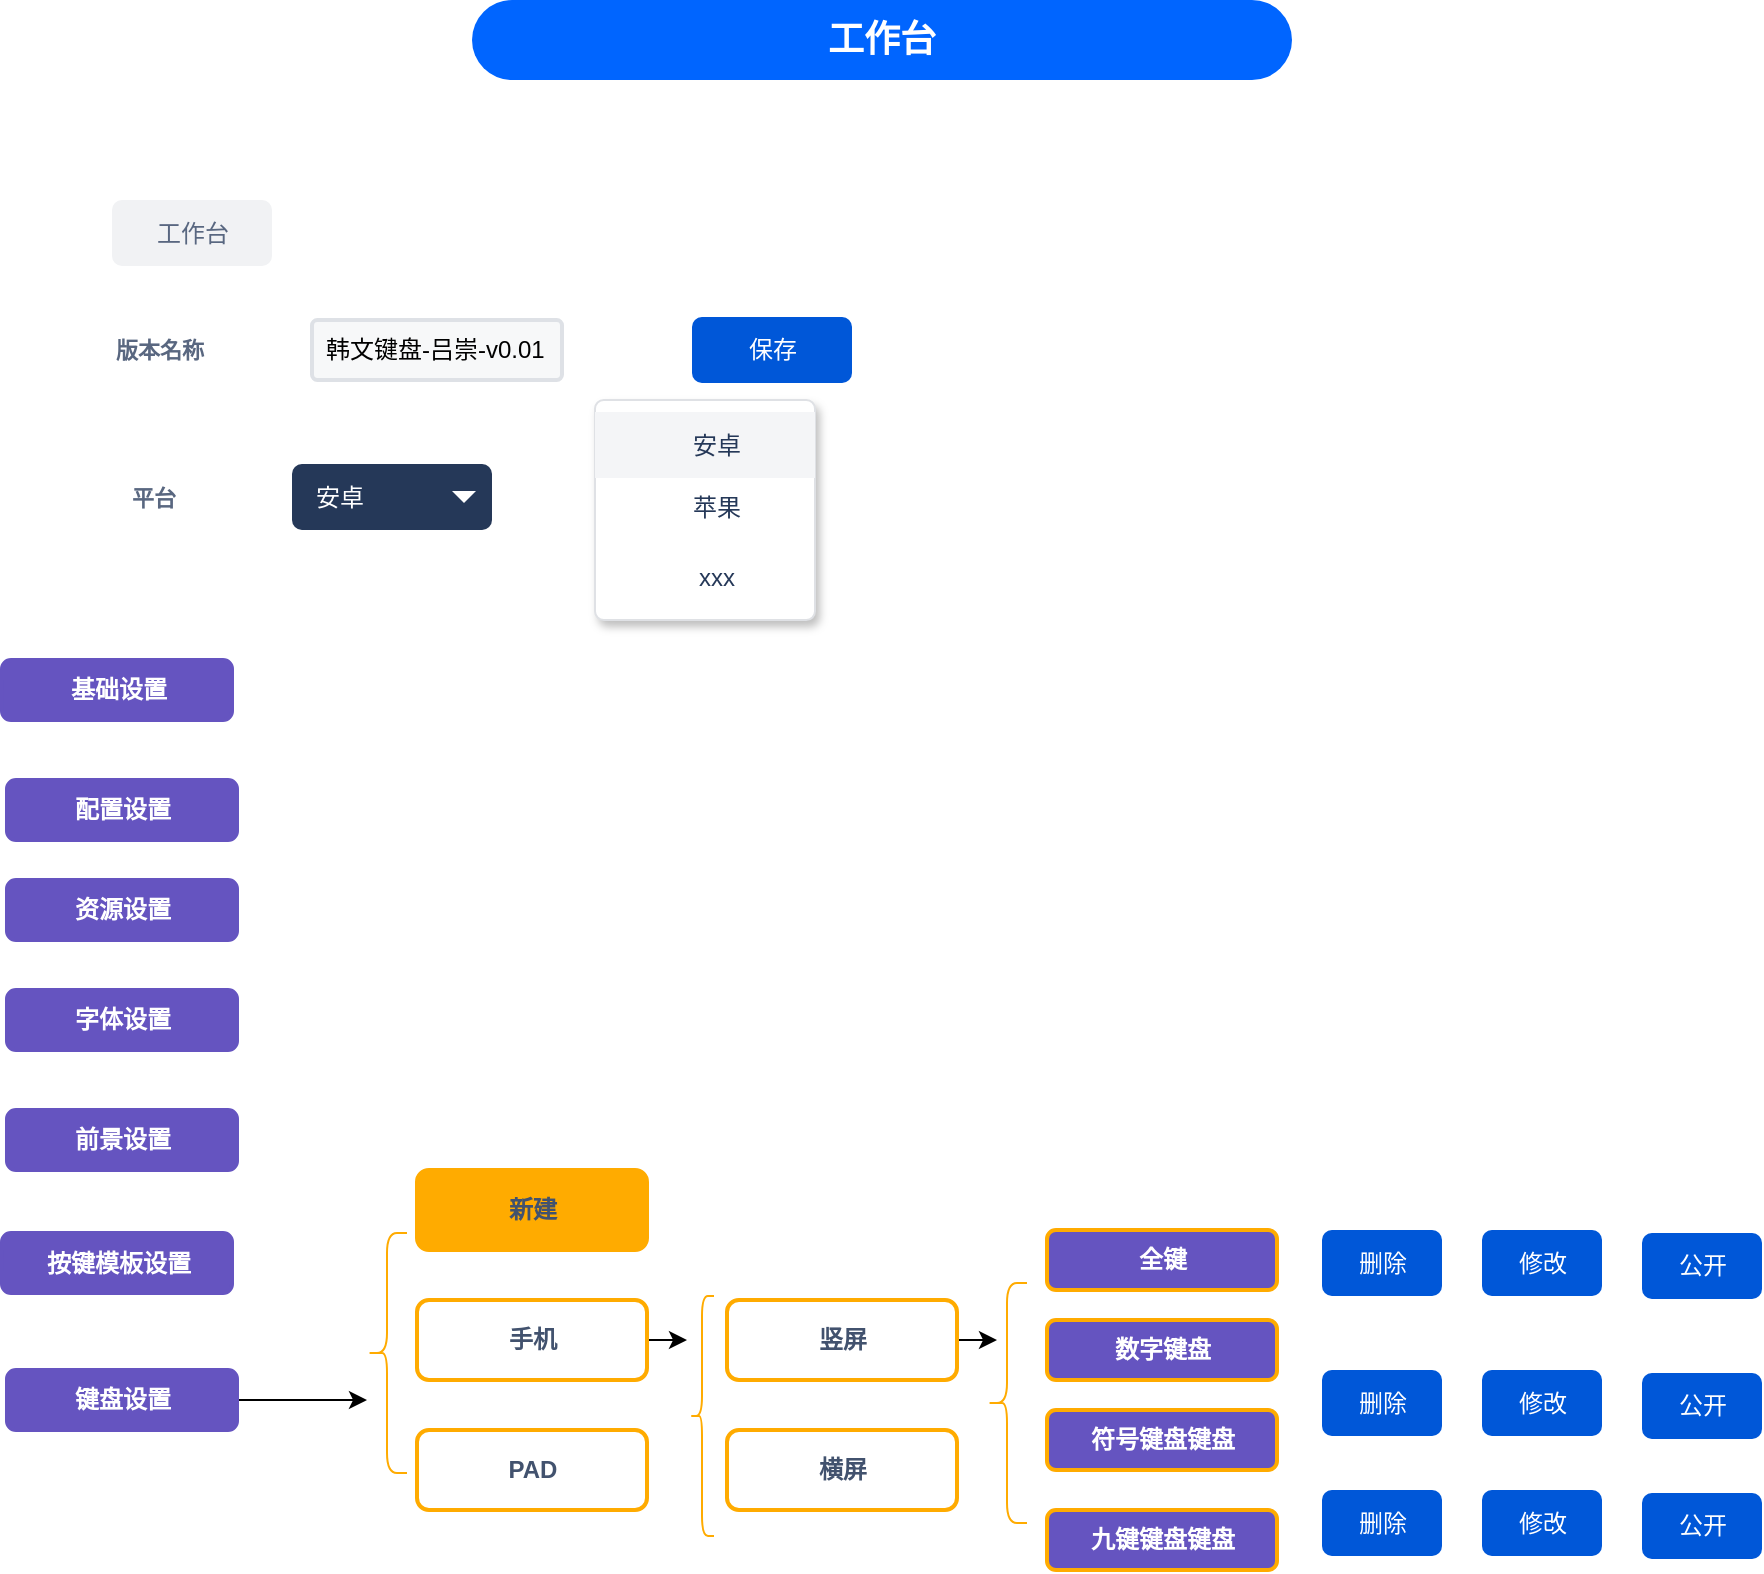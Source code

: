 <mxfile version="12.5.4" type="github">
  <diagram id="4SOQRiWlkUt7vbGKZp-k" name="第 1 页">
    <mxGraphModel dx="766" dy="324" grid="1" gridSize="10" guides="1" tooltips="1" connect="1" arrows="1" fold="1" page="1" pageScale="1" pageWidth="2339" pageHeight="3300" math="0" shadow="0">
      <root>
        <mxCell id="0"/>
        <mxCell id="1" parent="0"/>
        <mxCell id="qqPKt2ZozTsFfwZ2fv8y-1" value="工作台" style="rounded=1;fillColor=#0065FF;strokeColor=none;html=1;fontColor=#ffffff;align=center;verticalAlign=middle;whiteSpace=wrap;fontSize=18;fontStyle=1;arcSize=50" parent="1" vertex="1">
          <mxGeometry x="260" y="40" width="410" height="40" as="geometry"/>
        </mxCell>
        <mxCell id="qqPKt2ZozTsFfwZ2fv8y-3" value="韩文键盘-吕崇-v0.01" style="rounded=1;arcSize=9;fillColor=#F7F8F9;align=left;spacingLeft=5;strokeColor=#DEE1E6;html=1;strokeWidth=2;fontSize=12" parent="1" vertex="1">
          <mxGeometry x="180" y="200" width="125" height="30" as="geometry"/>
        </mxCell>
        <mxCell id="qqPKt2ZozTsFfwZ2fv8y-4" value="版本名称" style="fillColor=none;strokeColor=none;html=1;fontSize=11;fontStyle=0;align=left;fontColor=#596780;fontStyle=1;fontSize=11" parent="1" vertex="1">
          <mxGeometry x="80" y="205" width="60" height="20" as="geometry"/>
        </mxCell>
        <mxCell id="qqPKt2ZozTsFfwZ2fv8y-7" value="保存" style="rounded=1;fillColor=#0057D8;align=center;strokeColor=none;html=1;fontColor=#ffffff;fontSize=12" parent="1" vertex="1">
          <mxGeometry x="370" y="198.5" width="80" height="33" as="geometry"/>
        </mxCell>
        <mxCell id="qqPKt2ZozTsFfwZ2fv8y-8" value="工作台" style="rounded=1;align=center;fillColor=#F1F2F4;strokeColor=none;html=1;fontColor=#596780;fontSize=12" parent="1" vertex="1">
          <mxGeometry x="80" y="140" width="80" height="33" as="geometry"/>
        </mxCell>
        <mxCell id="qqPKt2ZozTsFfwZ2fv8y-9" value="资源设置" style="dashed=0;html=1;rounded=1;fillColor=#6554C0;strokeColor=#6554C0;fontSize=12;align=center;fontStyle=1;strokeWidth=2;fontColor=#ffffff" parent="1" vertex="1">
          <mxGeometry x="27.5" y="480" width="115" height="30" as="geometry"/>
        </mxCell>
        <mxCell id="qqPKt2ZozTsFfwZ2fv8y-10" value="前景设置" style="dashed=0;html=1;rounded=1;fillColor=#6554C0;strokeColor=#6554C0;fontSize=12;align=center;fontStyle=1;strokeWidth=2;fontColor=#ffffff" parent="1" vertex="1">
          <mxGeometry x="27.5" y="595" width="115" height="30" as="geometry"/>
        </mxCell>
        <mxCell id="qqPKt2ZozTsFfwZ2fv8y-11" value="字体设置" style="dashed=0;html=1;rounded=1;fillColor=#6554C0;strokeColor=#6554C0;fontSize=12;align=center;fontStyle=1;strokeWidth=2;fontColor=#ffffff" parent="1" vertex="1">
          <mxGeometry x="27.5" y="535" width="115" height="30" as="geometry"/>
        </mxCell>
        <mxCell id="qqPKt2ZozTsFfwZ2fv8y-12" value="基础设置" style="dashed=0;html=1;rounded=1;fillColor=#6554C0;strokeColor=#6554C0;fontSize=12;align=center;fontStyle=1;strokeWidth=2;fontColor=#ffffff" parent="1" vertex="1">
          <mxGeometry x="25" y="370" width="115" height="30" as="geometry"/>
        </mxCell>
        <mxCell id="qqPKt2ZozTsFfwZ2fv8y-20" style="edgeStyle=orthogonalEdgeStyle;rounded=0;orthogonalLoop=1;jettySize=auto;html=1;" parent="1" source="qqPKt2ZozTsFfwZ2fv8y-13" edge="1">
          <mxGeometry relative="1" as="geometry">
            <mxPoint x="207.5" y="740" as="targetPoint"/>
          </mxGeometry>
        </mxCell>
        <mxCell id="qqPKt2ZozTsFfwZ2fv8y-13" value="键盘设置" style="dashed=0;html=1;rounded=1;fillColor=#6554C0;strokeColor=#6554C0;fontSize=12;align=center;fontStyle=1;strokeWidth=2;fontColor=#ffffff" parent="1" vertex="1">
          <mxGeometry x="27.5" y="725" width="115" height="30" as="geometry"/>
        </mxCell>
        <mxCell id="qqPKt2ZozTsFfwZ2fv8y-22" style="edgeStyle=orthogonalEdgeStyle;rounded=0;orthogonalLoop=1;jettySize=auto;html=1;" parent="1" source="qqPKt2ZozTsFfwZ2fv8y-14" edge="1">
          <mxGeometry relative="1" as="geometry">
            <mxPoint x="522.5" y="710" as="targetPoint"/>
          </mxGeometry>
        </mxCell>
        <mxCell id="qqPKt2ZozTsFfwZ2fv8y-14" value="竖屏" style="dashed=0;html=1;rounded=1;strokeColor=#FFAB00;fontSize=12;align=center;fontStyle=1;strokeWidth=2;fontColor=#42526E" parent="1" vertex="1">
          <mxGeometry x="387.5" y="690" width="115" height="40" as="geometry"/>
        </mxCell>
        <mxCell id="qqPKt2ZozTsFfwZ2fv8y-15" value="横屏" style="dashed=0;html=1;rounded=1;strokeColor=#FFAB00;fontSize=12;align=center;fontStyle=1;strokeWidth=2;fontColor=#42526E" parent="1" vertex="1">
          <mxGeometry x="387.5" y="755" width="115" height="40" as="geometry"/>
        </mxCell>
        <mxCell id="qqPKt2ZozTsFfwZ2fv8y-16" value="全键" style="dashed=0;html=1;rounded=1;fillColor=#6554C0;strokeColor=#FFAB00;fontSize=12;align=center;fontStyle=1;strokeWidth=2;fontColor=#ffffff" parent="1" vertex="1">
          <mxGeometry x="547.5" y="655" width="115" height="30" as="geometry"/>
        </mxCell>
        <mxCell id="qqPKt2ZozTsFfwZ2fv8y-17" value="数字键盘" style="dashed=0;html=1;rounded=1;fillColor=#6554C0;strokeColor=#FFAB00;fontSize=12;align=center;fontStyle=1;strokeWidth=2;fontColor=#ffffff" parent="1" vertex="1">
          <mxGeometry x="547.5" y="700" width="115" height="30" as="geometry"/>
        </mxCell>
        <mxCell id="qqPKt2ZozTsFfwZ2fv8y-18" value="符号键盘键盘" style="dashed=0;html=1;rounded=1;fillColor=#6554C0;strokeColor=#FFAB00;fontSize=12;align=center;fontStyle=1;strokeWidth=2;fontColor=#ffffff" parent="1" vertex="1">
          <mxGeometry x="547.5" y="745" width="115" height="30" as="geometry"/>
        </mxCell>
        <mxCell id="qqPKt2ZozTsFfwZ2fv8y-19" value="九键键盘键盘" style="dashed=0;html=1;rounded=1;fillColor=#6554C0;strokeColor=#FFAB00;fontSize=12;align=center;fontStyle=1;strokeWidth=2;fontColor=#ffffff" parent="1" vertex="1">
          <mxGeometry x="547.5" y="795" width="115" height="30" as="geometry"/>
        </mxCell>
        <mxCell id="qqPKt2ZozTsFfwZ2fv8y-33" value="安卓" style="rounded=1;fillColor=#253858;strokeColor=none;html=1;fontColor=#ffffff;align=left;fontSize=12;spacingLeft=10" parent="1" vertex="1">
          <mxGeometry x="170" y="272" width="100" height="33" as="geometry"/>
        </mxCell>
        <mxCell id="qqPKt2ZozTsFfwZ2fv8y-34" value="" style="shape=triangle;direction=south;fillColor=#ffffff;strokeColor=none;html=1" parent="qqPKt2ZozTsFfwZ2fv8y-33" vertex="1">
          <mxGeometry x="1" y="0.5" width="12" height="6" relative="1" as="geometry">
            <mxPoint x="-20" y="-3" as="offset"/>
          </mxGeometry>
        </mxCell>
        <mxCell id="qqPKt2ZozTsFfwZ2fv8y-35" value="" style="rounded=1;fillColor=#ffffff;strokeColor=#DFE1E5;shadow=1;html=1;arcSize=4;align=center;" parent="1" vertex="1">
          <mxGeometry x="321.5" y="240" width="110" height="110" as="geometry"/>
        </mxCell>
        <mxCell id="qqPKt2ZozTsFfwZ2fv8y-36" value="安卓" style="rounded=0;fillColor=#F4F5F7;strokeColor=none;shadow=0;html=1;align=center;fontSize=12;spacingLeft=10;fontColor=#253858;resizeWidth=1" parent="qqPKt2ZozTsFfwZ2fv8y-35" vertex="1">
          <mxGeometry width="110" height="33" relative="1" as="geometry">
            <mxPoint y="6" as="offset"/>
          </mxGeometry>
        </mxCell>
        <mxCell id="qqPKt2ZozTsFfwZ2fv8y-37" value="苹果" style="rounded=0;fillColor=none;strokeColor=none;shadow=0;html=1;align=center;fontSize=12;spacingLeft=10;fontColor=#253858;resizeWidth=1" parent="qqPKt2ZozTsFfwZ2fv8y-35" vertex="1">
          <mxGeometry width="110" height="30" relative="1" as="geometry">
            <mxPoint y="39" as="offset"/>
          </mxGeometry>
        </mxCell>
        <mxCell id="qqPKt2ZozTsFfwZ2fv8y-38" value="xxx" style="rounded=0;fillColor=none;strokeColor=none;shadow=0;html=1;align=center;fontSize=12;spacingLeft=10;fontColor=#253858;resizeWidth=1" parent="qqPKt2ZozTsFfwZ2fv8y-35" vertex="1">
          <mxGeometry width="110" height="33" relative="1" as="geometry">
            <mxPoint y="72" as="offset"/>
          </mxGeometry>
        </mxCell>
        <mxCell id="qqPKt2ZozTsFfwZ2fv8y-39" value="平台" style="fillColor=none;strokeColor=none;html=1;fontSize=11;fontStyle=0;align=left;fontColor=#596780;fontStyle=1;fontSize=11" parent="1" vertex="1">
          <mxGeometry x="87.5" y="278.5" width="60" height="20" as="geometry"/>
        </mxCell>
        <mxCell id="qqPKt2ZozTsFfwZ2fv8y-40" value="新建" style="dashed=0;html=1;rounded=1;strokeColor=#FFAB00;fontSize=12;align=center;fontStyle=1;strokeWidth=2;fontColor=#42526E;fillColor=#FFAB00;" parent="1" vertex="1">
          <mxGeometry x="232.5" y="625" width="115" height="40" as="geometry"/>
        </mxCell>
        <mxCell id="qqPKt2ZozTsFfwZ2fv8y-41" value="删除" style="rounded=1;fillColor=#0057D8;align=center;strokeColor=none;html=1;fontColor=#ffffff;fontSize=12" parent="1" vertex="1">
          <mxGeometry x="685" y="655" width="60" height="33" as="geometry"/>
        </mxCell>
        <mxCell id="qqPKt2ZozTsFfwZ2fv8y-42" value="修改" style="rounded=1;fillColor=#0057D8;align=center;strokeColor=none;html=1;fontColor=#ffffff;fontSize=12" parent="1" vertex="1">
          <mxGeometry x="765" y="655" width="60" height="33" as="geometry"/>
        </mxCell>
        <mxCell id="qqPKt2ZozTsFfwZ2fv8y-43" value="删除" style="rounded=1;fillColor=#0057D8;align=center;strokeColor=none;html=1;fontColor=#ffffff;fontSize=12" parent="1" vertex="1">
          <mxGeometry x="685" y="725" width="60" height="33" as="geometry"/>
        </mxCell>
        <mxCell id="qqPKt2ZozTsFfwZ2fv8y-44" value="修改" style="rounded=1;fillColor=#0057D8;align=center;strokeColor=none;html=1;fontColor=#ffffff;fontSize=12" parent="1" vertex="1">
          <mxGeometry x="765" y="725" width="60" height="33" as="geometry"/>
        </mxCell>
        <mxCell id="qqPKt2ZozTsFfwZ2fv8y-45" value="删除" style="rounded=1;fillColor=#0057D8;align=center;strokeColor=none;html=1;fontColor=#ffffff;fontSize=12" parent="1" vertex="1">
          <mxGeometry x="685" y="785" width="60" height="33" as="geometry"/>
        </mxCell>
        <mxCell id="qqPKt2ZozTsFfwZ2fv8y-46" value="修改" style="rounded=1;fillColor=#0057D8;align=center;strokeColor=none;html=1;fontColor=#ffffff;fontSize=12" parent="1" vertex="1">
          <mxGeometry x="765" y="785" width="60" height="33" as="geometry"/>
        </mxCell>
        <mxCell id="qqPKt2ZozTsFfwZ2fv8y-49" value="" style="edgeStyle=orthogonalEdgeStyle;rounded=0;orthogonalLoop=1;jettySize=auto;html=1;" parent="1" source="qqPKt2ZozTsFfwZ2fv8y-47" edge="1">
          <mxGeometry relative="1" as="geometry">
            <mxPoint x="367.5" y="710" as="targetPoint"/>
          </mxGeometry>
        </mxCell>
        <mxCell id="qqPKt2ZozTsFfwZ2fv8y-47" value="手机" style="dashed=0;html=1;rounded=1;strokeColor=#FFAB00;fontSize=12;align=center;fontStyle=1;strokeWidth=2;fontColor=#42526E" parent="1" vertex="1">
          <mxGeometry x="232.5" y="690" width="115" height="40" as="geometry"/>
        </mxCell>
        <mxCell id="qqPKt2ZozTsFfwZ2fv8y-48" value="PAD" style="dashed=0;html=1;rounded=1;strokeColor=#FFAB00;fontSize=12;align=center;fontStyle=1;strokeWidth=2;fontColor=#42526E" parent="1" vertex="1">
          <mxGeometry x="232.5" y="755" width="115" height="40" as="geometry"/>
        </mxCell>
        <mxCell id="qqPKt2ZozTsFfwZ2fv8y-50" value="按键模板设置" style="dashed=0;html=1;rounded=1;fillColor=#6554C0;strokeColor=#6554C0;fontSize=12;align=center;fontStyle=1;strokeWidth=2;fontColor=#ffffff" parent="1" vertex="1">
          <mxGeometry x="25" y="656.5" width="115" height="30" as="geometry"/>
        </mxCell>
        <mxCell id="qqPKt2ZozTsFfwZ2fv8y-51" value="" style="shape=curlyBracket;whiteSpace=wrap;html=1;rounded=1;strokeColor=#FFAB00;fillColor=#FFAB00;" parent="1" vertex="1">
          <mxGeometry x="207.5" y="656.5" width="20" height="120" as="geometry"/>
        </mxCell>
        <mxCell id="qqPKt2ZozTsFfwZ2fv8y-52" value="" style="shape=curlyBracket;whiteSpace=wrap;html=1;rounded=1;strokeColor=#FFAB00;fillColor=#FFAB00;" parent="1" vertex="1">
          <mxGeometry x="369" y="688" width="12" height="120" as="geometry"/>
        </mxCell>
        <mxCell id="qqPKt2ZozTsFfwZ2fv8y-53" value="" style="shape=curlyBracket;whiteSpace=wrap;html=1;rounded=1;strokeColor=#FFAB00;fillColor=#FFAB00;" parent="1" vertex="1">
          <mxGeometry x="517.5" y="681.5" width="20" height="120" as="geometry"/>
        </mxCell>
        <mxCell id="qqPKt2ZozTsFfwZ2fv8y-54" value="公开" style="rounded=1;fillColor=#0057D8;align=center;strokeColor=none;html=1;fontColor=#ffffff;fontSize=12" parent="1" vertex="1">
          <mxGeometry x="845" y="656.5" width="60" height="33" as="geometry"/>
        </mxCell>
        <mxCell id="qqPKt2ZozTsFfwZ2fv8y-55" value="公开" style="rounded=1;fillColor=#0057D8;align=center;strokeColor=none;html=1;fontColor=#ffffff;fontSize=12" parent="1" vertex="1">
          <mxGeometry x="845" y="726.5" width="60" height="33" as="geometry"/>
        </mxCell>
        <mxCell id="qqPKt2ZozTsFfwZ2fv8y-56" value="公开" style="rounded=1;fillColor=#0057D8;align=center;strokeColor=none;html=1;fontColor=#ffffff;fontSize=12" parent="1" vertex="1">
          <mxGeometry x="845" y="786.5" width="60" height="33" as="geometry"/>
        </mxCell>
        <mxCell id="rOYwQ7m1Tq0KAZyNn6Vy-1" value="配置设置" style="dashed=0;html=1;rounded=1;fillColor=#6554C0;strokeColor=#6554C0;fontSize=12;align=center;fontStyle=1;strokeWidth=2;fontColor=#ffffff" parent="1" vertex="1">
          <mxGeometry x="27.5" y="430" width="115" height="30" as="geometry"/>
        </mxCell>
      </root>
    </mxGraphModel>
  </diagram>
</mxfile>
